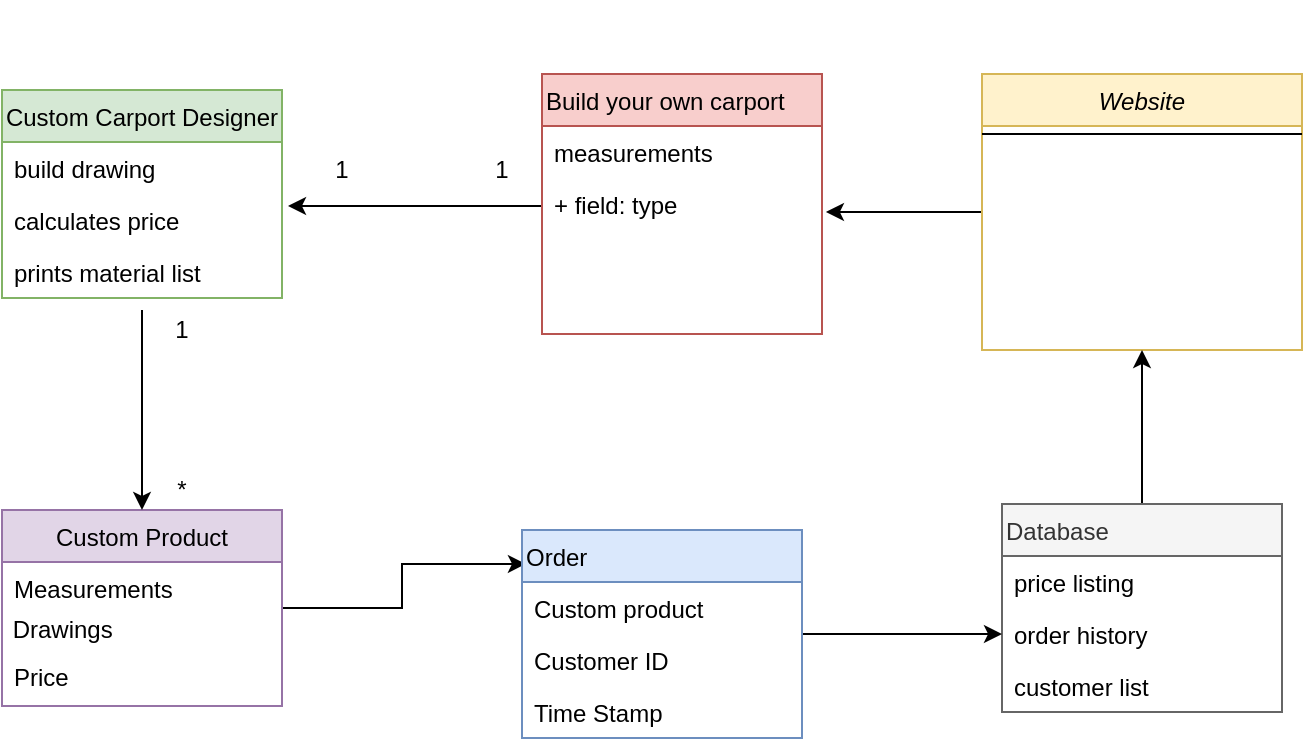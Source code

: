 <mxfile version="14.6.6" type="github">
  <diagram id="C5RBs43oDa-KdzZeNtuy" name="Page-1">
    <mxGraphModel dx="1129" dy="716" grid="1" gridSize="10" guides="1" tooltips="1" connect="1" arrows="1" fold="1" page="1" pageScale="1" pageWidth="827" pageHeight="1169" math="0" shadow="0">
      <root>
        <mxCell id="WIyWlLk6GJQsqaUBKTNV-0" />
        <mxCell id="WIyWlLk6GJQsqaUBKTNV-1" parent="WIyWlLk6GJQsqaUBKTNV-0" />
        <mxCell id="os5FFu_njoPFqgcA7ly1-43" value="&lt;br&gt;&lt;br&gt;&lt;br&gt;&lt;br&gt;&lt;br&gt;&lt;br&gt;&lt;br&gt;&lt;br&gt;&lt;br&gt;&lt;br&gt;&lt;br&gt;&lt;br&gt;&lt;br&gt;&lt;br&gt;&lt;br&gt;&lt;br&gt;" style="edgeStyle=orthogonalEdgeStyle;rounded=0;orthogonalLoop=1;jettySize=auto;html=1;exitX=0;exitY=0.5;exitDx=0;exitDy=0;entryX=1.014;entryY=0.218;entryDx=0;entryDy=0;entryPerimeter=0;" edge="1" parent="WIyWlLk6GJQsqaUBKTNV-1" source="zkfFHV4jXpPFQw0GAbJ--0" target="os5FFu_njoPFqgcA7ly1-39">
          <mxGeometry relative="1" as="geometry" />
        </mxCell>
        <mxCell id="zkfFHV4jXpPFQw0GAbJ--0" value="Website" style="swimlane;fontStyle=2;align=center;verticalAlign=top;childLayout=stackLayout;horizontal=1;startSize=26;horizontalStack=0;resizeParent=1;resizeLast=0;collapsible=1;marginBottom=0;rounded=0;shadow=0;strokeWidth=1;fillColor=#fff2cc;strokeColor=#d6b656;" parent="WIyWlLk6GJQsqaUBKTNV-1" vertex="1">
          <mxGeometry x="630" y="62" width="160" height="138" as="geometry">
            <mxRectangle x="230" y="140" width="160" height="26" as="alternateBounds" />
          </mxGeometry>
        </mxCell>
        <mxCell id="zkfFHV4jXpPFQw0GAbJ--4" value="" style="line;html=1;strokeWidth=1;align=left;verticalAlign=middle;spacingTop=-1;spacingLeft=3;spacingRight=3;rotatable=0;labelPosition=right;points=[];portConstraint=eastwest;" parent="zkfFHV4jXpPFQw0GAbJ--0" vertex="1">
          <mxGeometry y="26" width="160" height="8" as="geometry" />
        </mxCell>
        <mxCell id="os5FFu_njoPFqgcA7ly1-5" value="Custom Carport Designer" style="swimlane;fontStyle=0;childLayout=stackLayout;horizontal=1;startSize=26;fillColor=#d5e8d4;horizontalStack=0;resizeParent=1;resizeParentMax=0;resizeLast=0;collapsible=1;marginBottom=0;strokeColor=#82b366;" vertex="1" parent="WIyWlLk6GJQsqaUBKTNV-1">
          <mxGeometry x="140" y="70" width="140" height="104" as="geometry" />
        </mxCell>
        <mxCell id="os5FFu_njoPFqgcA7ly1-6" value="build drawing" style="text;strokeColor=none;fillColor=none;align=left;verticalAlign=top;spacingLeft=4;spacingRight=4;overflow=hidden;rotatable=0;points=[[0,0.5],[1,0.5]];portConstraint=eastwest;" vertex="1" parent="os5FFu_njoPFqgcA7ly1-5">
          <mxGeometry y="26" width="140" height="26" as="geometry" />
        </mxCell>
        <mxCell id="os5FFu_njoPFqgcA7ly1-7" value="calculates price" style="text;strokeColor=none;fillColor=none;align=left;verticalAlign=top;spacingLeft=4;spacingRight=4;overflow=hidden;rotatable=0;points=[[0,0.5],[1,0.5]];portConstraint=eastwest;" vertex="1" parent="os5FFu_njoPFqgcA7ly1-5">
          <mxGeometry y="52" width="140" height="26" as="geometry" />
        </mxCell>
        <mxCell id="os5FFu_njoPFqgcA7ly1-8" value="prints material list" style="text;strokeColor=none;fillColor=none;align=left;verticalAlign=top;spacingLeft=4;spacingRight=4;overflow=hidden;rotatable=0;points=[[0,0.5],[1,0.5]];portConstraint=eastwest;" vertex="1" parent="os5FFu_njoPFqgcA7ly1-5">
          <mxGeometry y="78" width="140" height="26" as="geometry" />
        </mxCell>
        <mxCell id="os5FFu_njoPFqgcA7ly1-10" value="" style="endArrow=classic;html=1;" edge="1" parent="WIyWlLk6GJQsqaUBKTNV-1">
          <mxGeometry width="50" height="50" relative="1" as="geometry">
            <mxPoint x="410" y="128" as="sourcePoint" />
            <mxPoint x="283" y="128" as="targetPoint" />
            <Array as="points">
              <mxPoint x="350" y="128" />
            </Array>
          </mxGeometry>
        </mxCell>
        <mxCell id="os5FFu_njoPFqgcA7ly1-51" style="edgeStyle=orthogonalEdgeStyle;rounded=0;orthogonalLoop=1;jettySize=auto;html=1;entryX=0.014;entryY=0.163;entryDx=0;entryDy=0;entryPerimeter=0;" edge="1" parent="WIyWlLk6GJQsqaUBKTNV-1" source="os5FFu_njoPFqgcA7ly1-15" target="os5FFu_njoPFqgcA7ly1-44">
          <mxGeometry relative="1" as="geometry" />
        </mxCell>
        <mxCell id="os5FFu_njoPFqgcA7ly1-15" value="Custom Product" style="swimlane;fontStyle=0;childLayout=stackLayout;horizontal=1;startSize=26;fillColor=#e1d5e7;horizontalStack=0;resizeParent=1;resizeParentMax=0;resizeLast=0;collapsible=1;marginBottom=0;strokeColor=#9673a6;" vertex="1" parent="WIyWlLk6GJQsqaUBKTNV-1">
          <mxGeometry x="140" y="280" width="140" height="98" as="geometry" />
        </mxCell>
        <mxCell id="os5FFu_njoPFqgcA7ly1-16" value="Measurements" style="text;strokeColor=none;fillColor=none;align=left;verticalAlign=top;spacingLeft=4;spacingRight=4;overflow=hidden;rotatable=0;points=[[0,0.5],[1,0.5]];portConstraint=eastwest;" vertex="1" parent="os5FFu_njoPFqgcA7ly1-15">
          <mxGeometry y="26" width="140" height="24" as="geometry" />
        </mxCell>
        <mxCell id="os5FFu_njoPFqgcA7ly1-24" value="&amp;nbsp;Drawings" style="text;html=1;strokeColor=none;fillColor=none;align=left;verticalAlign=middle;whiteSpace=wrap;rounded=0;" vertex="1" parent="os5FFu_njoPFqgcA7ly1-15">
          <mxGeometry y="50" width="140" height="20" as="geometry" />
        </mxCell>
        <mxCell id="os5FFu_njoPFqgcA7ly1-17" value="Price" style="text;strokeColor=none;fillColor=none;align=left;verticalAlign=top;spacingLeft=4;spacingRight=4;overflow=hidden;rotatable=0;points=[[0,0.5],[1,0.5]];portConstraint=eastwest;" vertex="1" parent="os5FFu_njoPFqgcA7ly1-15">
          <mxGeometry y="70" width="140" height="28" as="geometry" />
        </mxCell>
        <mxCell id="os5FFu_njoPFqgcA7ly1-19" value="" style="endArrow=classic;html=1;exitX=0.5;exitY=1.231;exitDx=0;exitDy=0;exitPerimeter=0;entryX=0.5;entryY=0;entryDx=0;entryDy=0;" edge="1" parent="WIyWlLk6GJQsqaUBKTNV-1" source="os5FFu_njoPFqgcA7ly1-8" target="os5FFu_njoPFqgcA7ly1-15">
          <mxGeometry width="50" height="50" relative="1" as="geometry">
            <mxPoint x="270" y="290" as="sourcePoint" />
            <mxPoint x="320" y="240" as="targetPoint" />
            <Array as="points" />
          </mxGeometry>
        </mxCell>
        <mxCell id="os5FFu_njoPFqgcA7ly1-20" value="1" style="text;html=1;strokeColor=none;fillColor=none;align=center;verticalAlign=middle;whiteSpace=wrap;rounded=0;" vertex="1" parent="WIyWlLk6GJQsqaUBKTNV-1">
          <mxGeometry x="210" y="180" width="40" height="20" as="geometry" />
        </mxCell>
        <mxCell id="os5FFu_njoPFqgcA7ly1-21" value="1" style="text;html=1;strokeColor=none;fillColor=none;align=center;verticalAlign=middle;whiteSpace=wrap;rounded=0;" vertex="1" parent="WIyWlLk6GJQsqaUBKTNV-1">
          <mxGeometry x="290" y="100" width="40" height="20" as="geometry" />
        </mxCell>
        <mxCell id="os5FFu_njoPFqgcA7ly1-22" value="1" style="text;html=1;strokeColor=none;fillColor=none;align=center;verticalAlign=middle;whiteSpace=wrap;rounded=0;" vertex="1" parent="WIyWlLk6GJQsqaUBKTNV-1">
          <mxGeometry x="370" y="100" width="40" height="20" as="geometry" />
        </mxCell>
        <mxCell id="os5FFu_njoPFqgcA7ly1-23" value="*" style="text;html=1;strokeColor=none;fillColor=none;align=center;verticalAlign=middle;whiteSpace=wrap;rounded=0;" vertex="1" parent="WIyWlLk6GJQsqaUBKTNV-1">
          <mxGeometry x="210" y="260" width="40" height="20" as="geometry" />
        </mxCell>
        <mxCell id="os5FFu_njoPFqgcA7ly1-42" style="edgeStyle=orthogonalEdgeStyle;rounded=0;orthogonalLoop=1;jettySize=auto;html=1;exitX=0.5;exitY=0;exitDx=0;exitDy=0;entryX=0.5;entryY=1;entryDx=0;entryDy=0;" edge="1" parent="WIyWlLk6GJQsqaUBKTNV-1" source="os5FFu_njoPFqgcA7ly1-25" target="zkfFHV4jXpPFQw0GAbJ--0">
          <mxGeometry relative="1" as="geometry" />
        </mxCell>
        <mxCell id="os5FFu_njoPFqgcA7ly1-25" value="Database" style="swimlane;fontStyle=0;childLayout=stackLayout;horizontal=1;startSize=26;fillColor=#f5f5f5;horizontalStack=0;resizeParent=1;resizeParentMax=0;resizeLast=0;collapsible=1;marginBottom=0;align=left;strokeColor=#666666;fontColor=#333333;" vertex="1" parent="WIyWlLk6GJQsqaUBKTNV-1">
          <mxGeometry x="640" y="277" width="140" height="104" as="geometry" />
        </mxCell>
        <mxCell id="os5FFu_njoPFqgcA7ly1-26" value="price listing" style="text;strokeColor=none;fillColor=none;align=left;verticalAlign=top;spacingLeft=4;spacingRight=4;overflow=hidden;rotatable=0;points=[[0,0.5],[1,0.5]];portConstraint=eastwest;" vertex="1" parent="os5FFu_njoPFqgcA7ly1-25">
          <mxGeometry y="26" width="140" height="26" as="geometry" />
        </mxCell>
        <mxCell id="os5FFu_njoPFqgcA7ly1-27" value="order history" style="text;strokeColor=none;fillColor=none;align=left;verticalAlign=top;spacingLeft=4;spacingRight=4;overflow=hidden;rotatable=0;points=[[0,0.5],[1,0.5]];portConstraint=eastwest;" vertex="1" parent="os5FFu_njoPFqgcA7ly1-25">
          <mxGeometry y="52" width="140" height="26" as="geometry" />
        </mxCell>
        <mxCell id="os5FFu_njoPFqgcA7ly1-28" value="customer list" style="text;strokeColor=none;fillColor=none;align=left;verticalAlign=top;spacingLeft=4;spacingRight=4;overflow=hidden;rotatable=0;points=[[0,0.5],[1,0.5]];portConstraint=eastwest;" vertex="1" parent="os5FFu_njoPFqgcA7ly1-25">
          <mxGeometry y="78" width="140" height="26" as="geometry" />
        </mxCell>
        <mxCell id="os5FFu_njoPFqgcA7ly1-36" value="Build your own carport" style="swimlane;fontStyle=0;childLayout=stackLayout;horizontal=1;startSize=26;fillColor=#f8cecc;horizontalStack=0;resizeParent=1;resizeParentMax=0;resizeLast=0;collapsible=1;marginBottom=0;align=left;strokeColor=#b85450;" vertex="1" parent="WIyWlLk6GJQsqaUBKTNV-1">
          <mxGeometry x="410" y="62" width="140" height="130" as="geometry" />
        </mxCell>
        <mxCell id="os5FFu_njoPFqgcA7ly1-37" value="measurements" style="text;strokeColor=none;fillColor=none;align=left;verticalAlign=top;spacingLeft=4;spacingRight=4;overflow=hidden;rotatable=0;points=[[0,0.5],[1,0.5]];portConstraint=eastwest;" vertex="1" parent="os5FFu_njoPFqgcA7ly1-36">
          <mxGeometry y="26" width="140" height="26" as="geometry" />
        </mxCell>
        <mxCell id="os5FFu_njoPFqgcA7ly1-39" value="+ field: type" style="text;strokeColor=none;fillColor=none;align=left;verticalAlign=top;spacingLeft=4;spacingRight=4;overflow=hidden;rotatable=0;points=[[0,0.5],[1,0.5]];portConstraint=eastwest;" vertex="1" parent="os5FFu_njoPFqgcA7ly1-36">
          <mxGeometry y="52" width="140" height="78" as="geometry" />
        </mxCell>
        <mxCell id="os5FFu_njoPFqgcA7ly1-50" style="edgeStyle=orthogonalEdgeStyle;rounded=0;orthogonalLoop=1;jettySize=auto;html=1;entryX=0;entryY=0.5;entryDx=0;entryDy=0;" edge="1" parent="WIyWlLk6GJQsqaUBKTNV-1" source="os5FFu_njoPFqgcA7ly1-44" target="os5FFu_njoPFqgcA7ly1-27">
          <mxGeometry relative="1" as="geometry" />
        </mxCell>
        <mxCell id="os5FFu_njoPFqgcA7ly1-44" value="Order" style="swimlane;fontStyle=0;childLayout=stackLayout;horizontal=1;startSize=26;fillColor=#dae8fc;horizontalStack=0;resizeParent=1;resizeParentMax=0;resizeLast=0;collapsible=1;marginBottom=0;align=left;strokeColor=#6c8ebf;" vertex="1" parent="WIyWlLk6GJQsqaUBKTNV-1">
          <mxGeometry x="400" y="290" width="140" height="104" as="geometry" />
        </mxCell>
        <mxCell id="os5FFu_njoPFqgcA7ly1-45" value="Custom product" style="text;strokeColor=none;fillColor=none;align=left;verticalAlign=top;spacingLeft=4;spacingRight=4;overflow=hidden;rotatable=0;points=[[0,0.5],[1,0.5]];portConstraint=eastwest;" vertex="1" parent="os5FFu_njoPFqgcA7ly1-44">
          <mxGeometry y="26" width="140" height="26" as="geometry" />
        </mxCell>
        <mxCell id="os5FFu_njoPFqgcA7ly1-46" value="Customer ID" style="text;strokeColor=none;fillColor=none;align=left;verticalAlign=top;spacingLeft=4;spacingRight=4;overflow=hidden;rotatable=0;points=[[0,0.5],[1,0.5]];portConstraint=eastwest;" vertex="1" parent="os5FFu_njoPFqgcA7ly1-44">
          <mxGeometry y="52" width="140" height="26" as="geometry" />
        </mxCell>
        <mxCell id="os5FFu_njoPFqgcA7ly1-47" value="Time Stamp" style="text;strokeColor=none;fillColor=none;align=left;verticalAlign=top;spacingLeft=4;spacingRight=4;overflow=hidden;rotatable=0;points=[[0,0.5],[1,0.5]];portConstraint=eastwest;" vertex="1" parent="os5FFu_njoPFqgcA7ly1-44">
          <mxGeometry y="78" width="140" height="26" as="geometry" />
        </mxCell>
      </root>
    </mxGraphModel>
  </diagram>
</mxfile>

